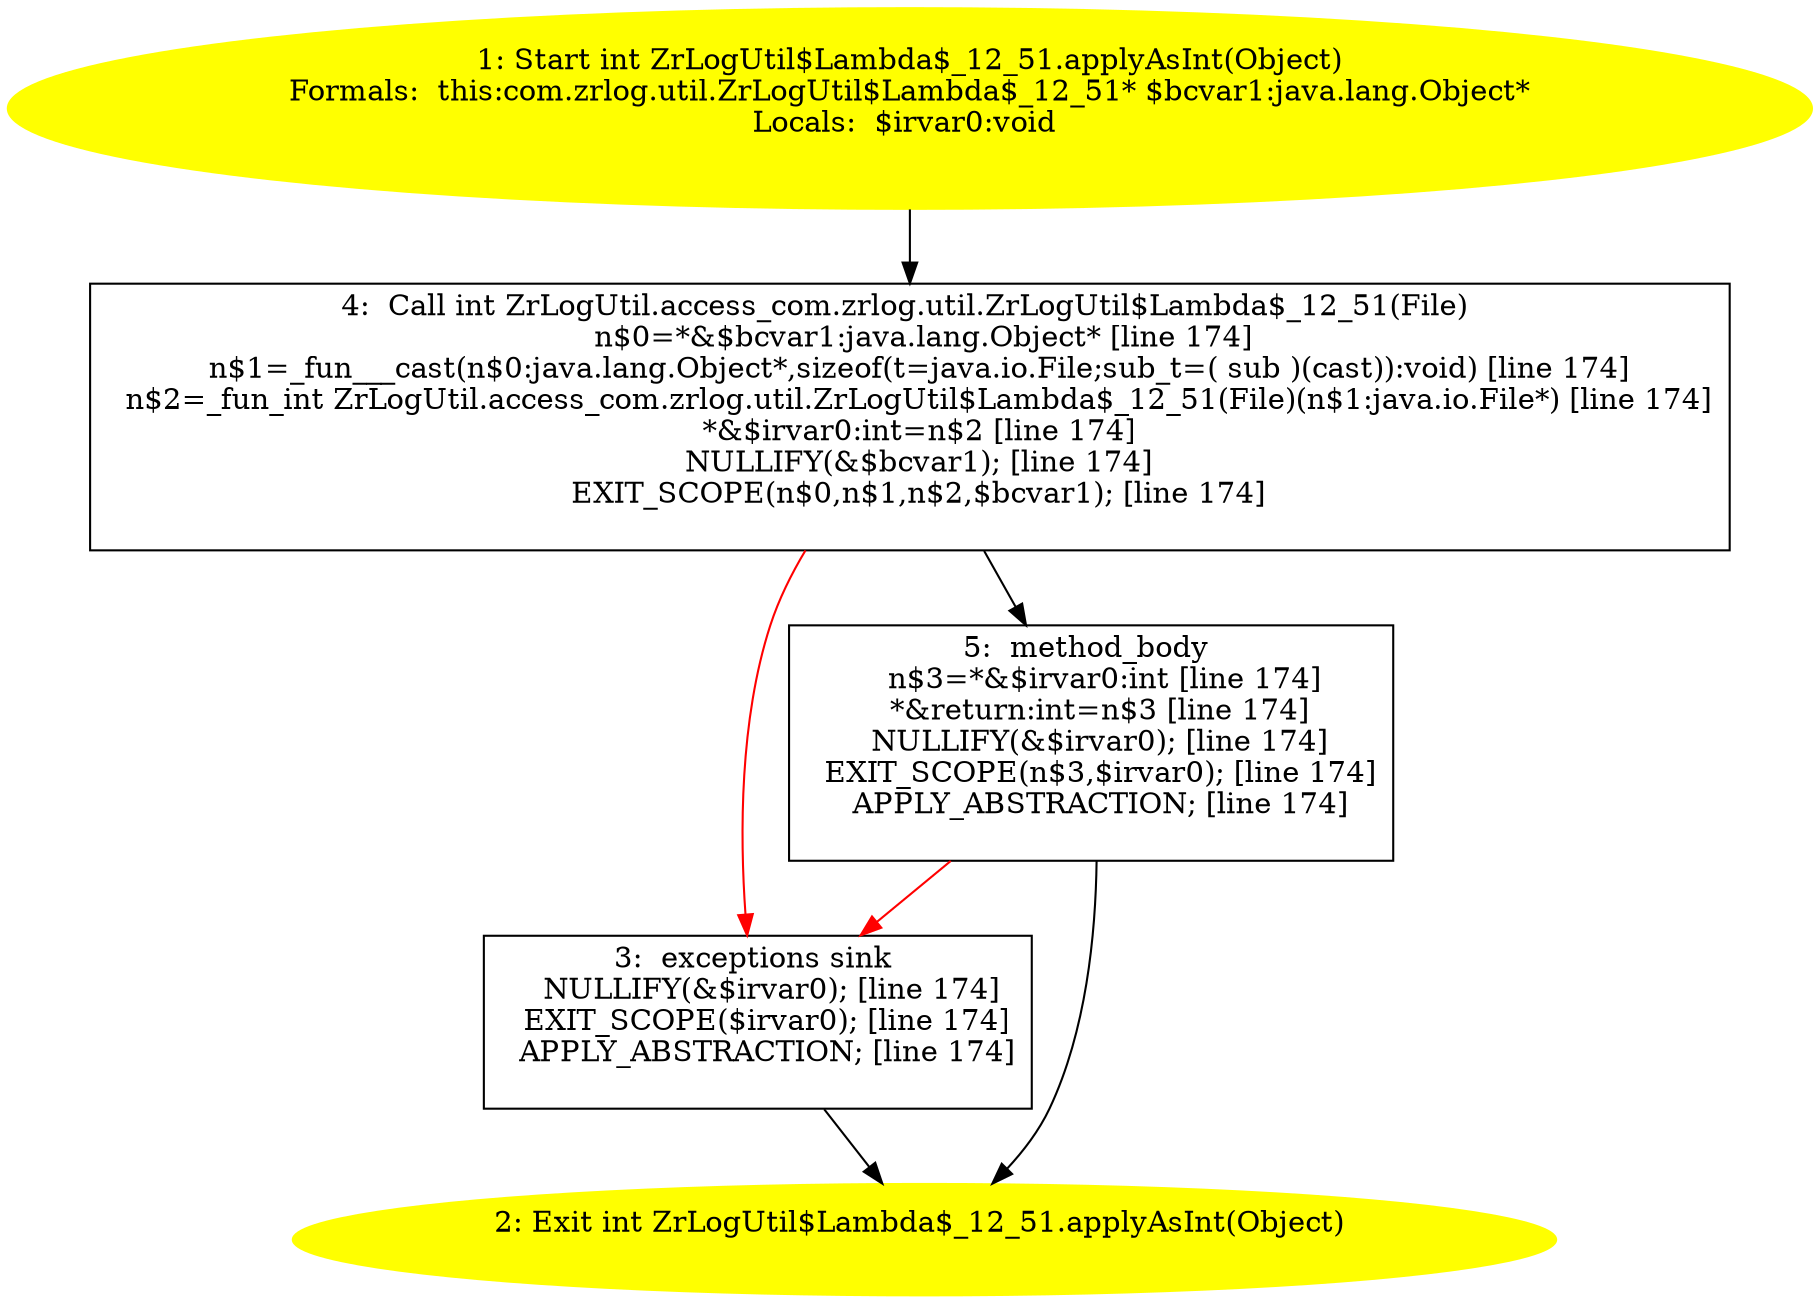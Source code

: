 /* @generated */
digraph cfg {
"com.zrlog.util.ZrLogUtil$Lambda$_12_51.applyAsInt(java.lang.Object):int.d4716c90c95a2346492b45b515fd62a6_1" [label="1: Start int ZrLogUtil$Lambda$_12_51.applyAsInt(Object)\nFormals:  this:com.zrlog.util.ZrLogUtil$Lambda$_12_51* $bcvar1:java.lang.Object*\nLocals:  $irvar0:void \n  " color=yellow style=filled]
	

	 "com.zrlog.util.ZrLogUtil$Lambda$_12_51.applyAsInt(java.lang.Object):int.d4716c90c95a2346492b45b515fd62a6_1" -> "com.zrlog.util.ZrLogUtil$Lambda$_12_51.applyAsInt(java.lang.Object):int.d4716c90c95a2346492b45b515fd62a6_4" ;
"com.zrlog.util.ZrLogUtil$Lambda$_12_51.applyAsInt(java.lang.Object):int.d4716c90c95a2346492b45b515fd62a6_2" [label="2: Exit int ZrLogUtil$Lambda$_12_51.applyAsInt(Object) \n  " color=yellow style=filled]
	

"com.zrlog.util.ZrLogUtil$Lambda$_12_51.applyAsInt(java.lang.Object):int.d4716c90c95a2346492b45b515fd62a6_3" [label="3:  exceptions sink \n   NULLIFY(&$irvar0); [line 174]\n  EXIT_SCOPE($irvar0); [line 174]\n  APPLY_ABSTRACTION; [line 174]\n " shape="box"]
	

	 "com.zrlog.util.ZrLogUtil$Lambda$_12_51.applyAsInt(java.lang.Object):int.d4716c90c95a2346492b45b515fd62a6_3" -> "com.zrlog.util.ZrLogUtil$Lambda$_12_51.applyAsInt(java.lang.Object):int.d4716c90c95a2346492b45b515fd62a6_2" ;
"com.zrlog.util.ZrLogUtil$Lambda$_12_51.applyAsInt(java.lang.Object):int.d4716c90c95a2346492b45b515fd62a6_4" [label="4:  Call int ZrLogUtil.access_com.zrlog.util.ZrLogUtil$Lambda$_12_51(File) \n   n$0=*&$bcvar1:java.lang.Object* [line 174]\n  n$1=_fun___cast(n$0:java.lang.Object*,sizeof(t=java.io.File;sub_t=( sub )(cast)):void) [line 174]\n  n$2=_fun_int ZrLogUtil.access_com.zrlog.util.ZrLogUtil$Lambda$_12_51(File)(n$1:java.io.File*) [line 174]\n  *&$irvar0:int=n$2 [line 174]\n  NULLIFY(&$bcvar1); [line 174]\n  EXIT_SCOPE(n$0,n$1,n$2,$bcvar1); [line 174]\n " shape="box"]
	

	 "com.zrlog.util.ZrLogUtil$Lambda$_12_51.applyAsInt(java.lang.Object):int.d4716c90c95a2346492b45b515fd62a6_4" -> "com.zrlog.util.ZrLogUtil$Lambda$_12_51.applyAsInt(java.lang.Object):int.d4716c90c95a2346492b45b515fd62a6_5" ;
	 "com.zrlog.util.ZrLogUtil$Lambda$_12_51.applyAsInt(java.lang.Object):int.d4716c90c95a2346492b45b515fd62a6_4" -> "com.zrlog.util.ZrLogUtil$Lambda$_12_51.applyAsInt(java.lang.Object):int.d4716c90c95a2346492b45b515fd62a6_3" [color="red" ];
"com.zrlog.util.ZrLogUtil$Lambda$_12_51.applyAsInt(java.lang.Object):int.d4716c90c95a2346492b45b515fd62a6_5" [label="5:  method_body \n   n$3=*&$irvar0:int [line 174]\n  *&return:int=n$3 [line 174]\n  NULLIFY(&$irvar0); [line 174]\n  EXIT_SCOPE(n$3,$irvar0); [line 174]\n  APPLY_ABSTRACTION; [line 174]\n " shape="box"]
	

	 "com.zrlog.util.ZrLogUtil$Lambda$_12_51.applyAsInt(java.lang.Object):int.d4716c90c95a2346492b45b515fd62a6_5" -> "com.zrlog.util.ZrLogUtil$Lambda$_12_51.applyAsInt(java.lang.Object):int.d4716c90c95a2346492b45b515fd62a6_2" ;
	 "com.zrlog.util.ZrLogUtil$Lambda$_12_51.applyAsInt(java.lang.Object):int.d4716c90c95a2346492b45b515fd62a6_5" -> "com.zrlog.util.ZrLogUtil$Lambda$_12_51.applyAsInt(java.lang.Object):int.d4716c90c95a2346492b45b515fd62a6_3" [color="red" ];
}
